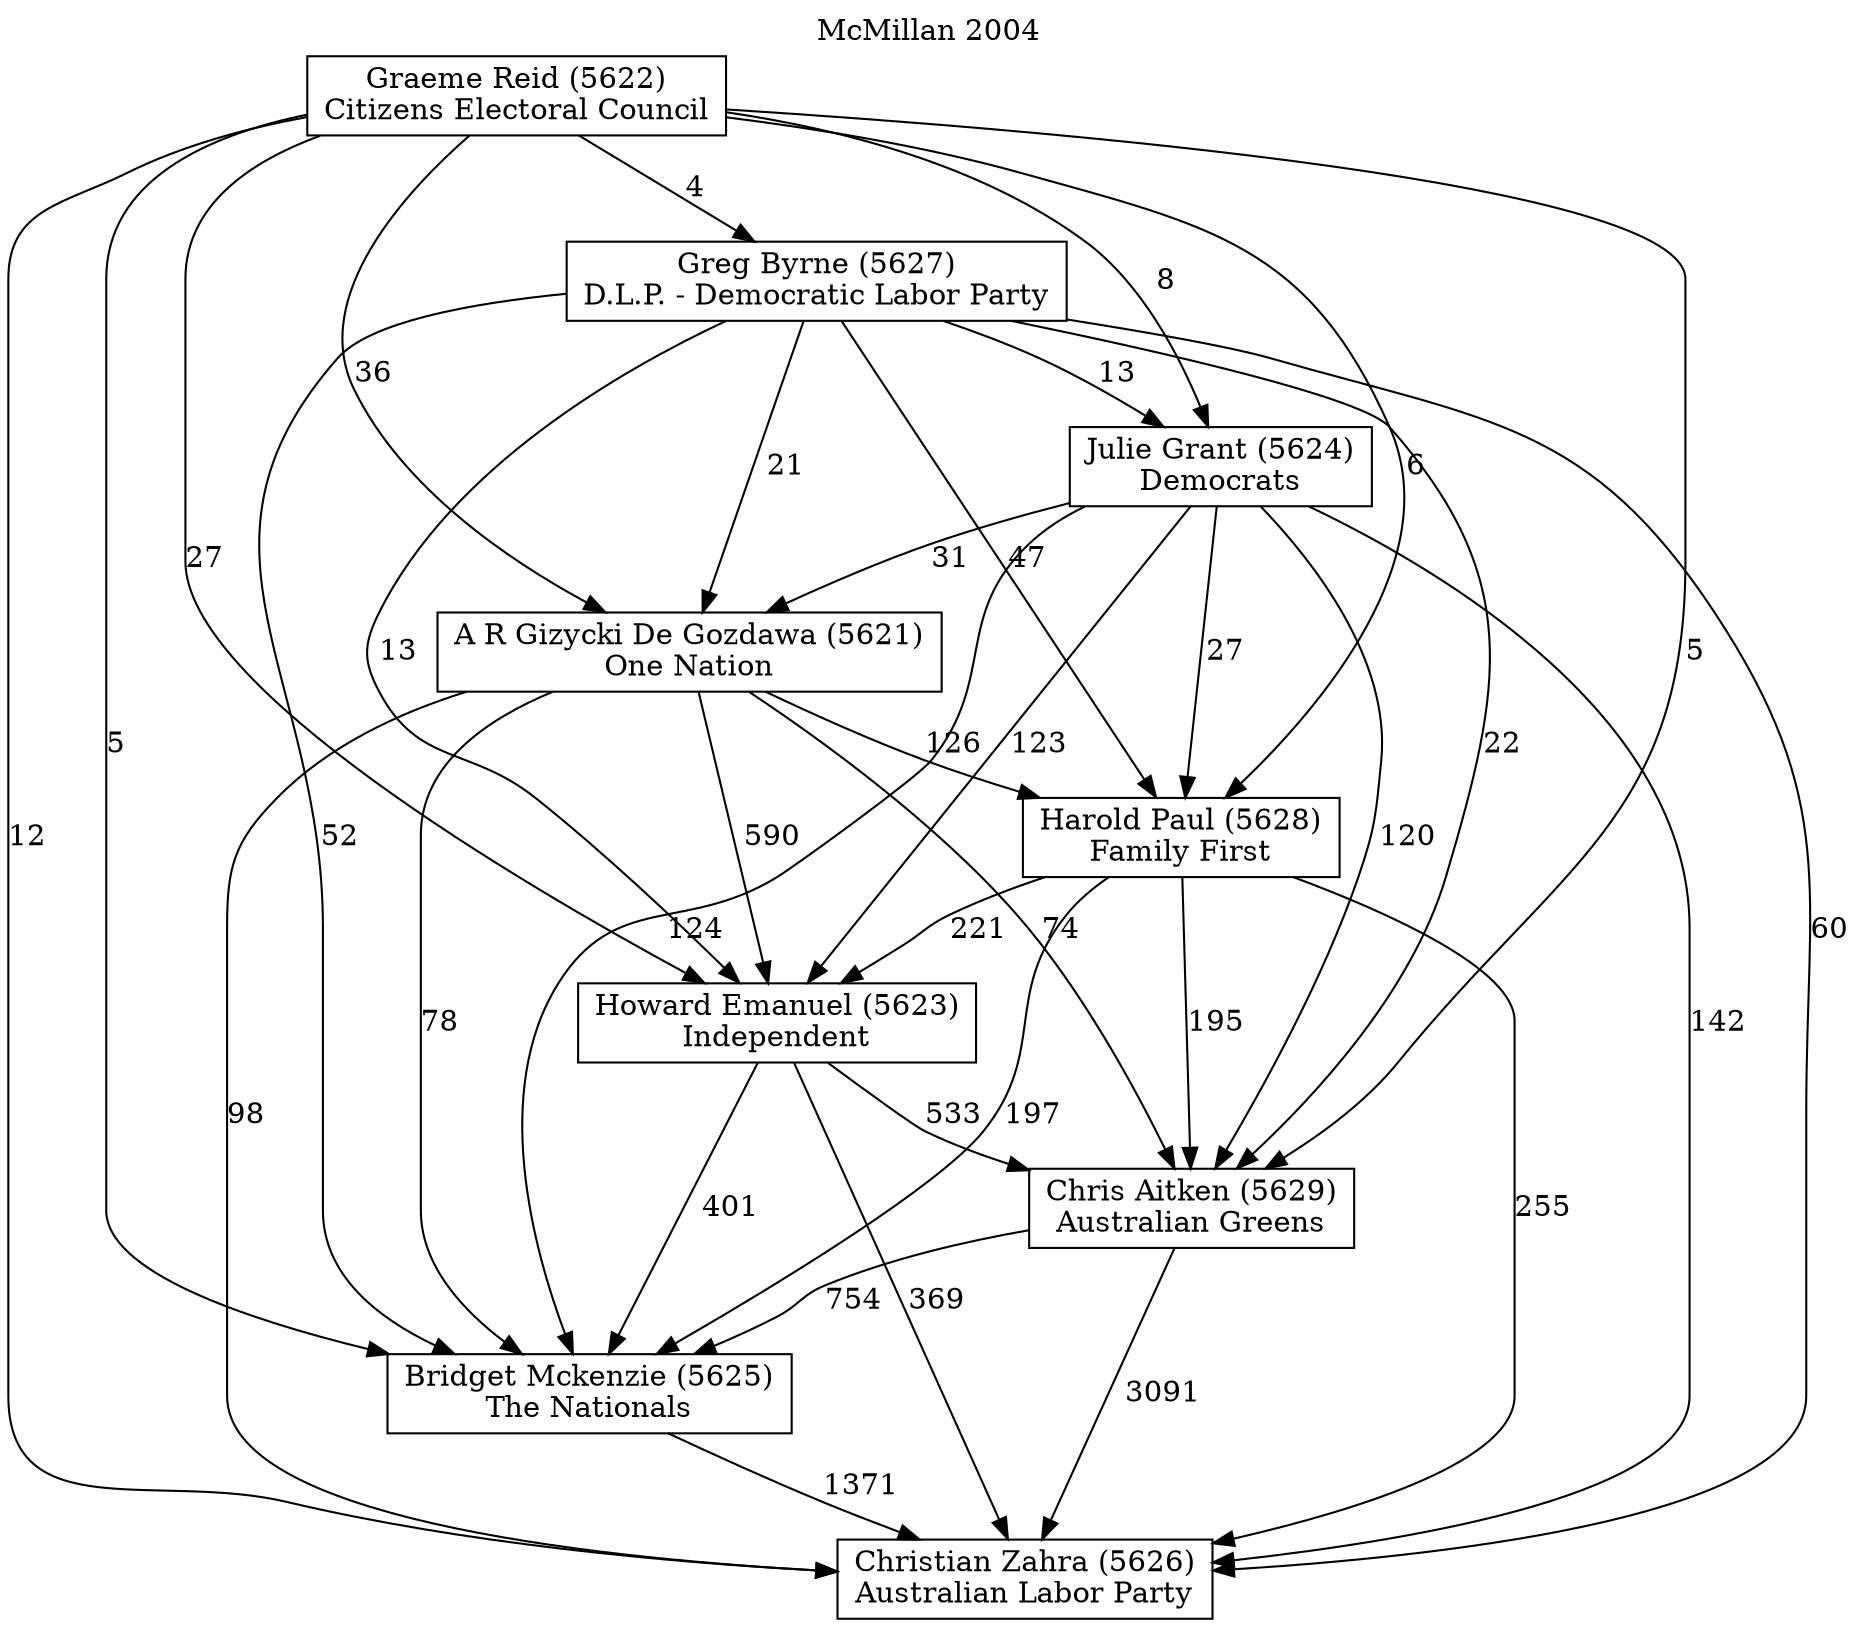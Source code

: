 // House preference flow
digraph "Christian Zahra (5626)_McMillan_2004" {
	graph [label="McMillan 2004" labelloc=t mclimit=10]
	node [shape=box]
	"A R Gizycki De Gozdawa (5621)" [label="A R Gizycki De Gozdawa (5621)
One Nation"]
	"Bridget Mckenzie (5625)" [label="Bridget Mckenzie (5625)
The Nationals"]
	"Chris Aitken (5629)" [label="Chris Aitken (5629)
Australian Greens"]
	"Christian Zahra (5626)" [label="Christian Zahra (5626)
Australian Labor Party"]
	"Graeme Reid (5622)" [label="Graeme Reid (5622)
Citizens Electoral Council"]
	"Greg Byrne (5627)" [label="Greg Byrne (5627)
D.L.P. - Democratic Labor Party"]
	"Harold Paul (5628)" [label="Harold Paul (5628)
Family First"]
	"Howard Emanuel (5623)" [label="Howard Emanuel (5623)
Independent"]
	"Julie Grant (5624)" [label="Julie Grant (5624)
Democrats"]
	"A R Gizycki De Gozdawa (5621)" -> "Bridget Mckenzie (5625)" [label=78]
	"A R Gizycki De Gozdawa (5621)" -> "Chris Aitken (5629)" [label=74]
	"A R Gizycki De Gozdawa (5621)" -> "Christian Zahra (5626)" [label=98]
	"A R Gizycki De Gozdawa (5621)" -> "Harold Paul (5628)" [label=126]
	"A R Gizycki De Gozdawa (5621)" -> "Howard Emanuel (5623)" [label=590]
	"Bridget Mckenzie (5625)" -> "Christian Zahra (5626)" [label=1371]
	"Chris Aitken (5629)" -> "Bridget Mckenzie (5625)" [label=754]
	"Chris Aitken (5629)" -> "Christian Zahra (5626)" [label=3091]
	"Graeme Reid (5622)" -> "A R Gizycki De Gozdawa (5621)" [label=36]
	"Graeme Reid (5622)" -> "Bridget Mckenzie (5625)" [label=5]
	"Graeme Reid (5622)" -> "Chris Aitken (5629)" [label=5]
	"Graeme Reid (5622)" -> "Christian Zahra (5626)" [label=12]
	"Graeme Reid (5622)" -> "Greg Byrne (5627)" [label=4]
	"Graeme Reid (5622)" -> "Harold Paul (5628)" [label=6]
	"Graeme Reid (5622)" -> "Howard Emanuel (5623)" [label=27]
	"Graeme Reid (5622)" -> "Julie Grant (5624)" [label=8]
	"Greg Byrne (5627)" -> "A R Gizycki De Gozdawa (5621)" [label=21]
	"Greg Byrne (5627)" -> "Bridget Mckenzie (5625)" [label=52]
	"Greg Byrne (5627)" -> "Chris Aitken (5629)" [label=22]
	"Greg Byrne (5627)" -> "Christian Zahra (5626)" [label=60]
	"Greg Byrne (5627)" -> "Harold Paul (5628)" [label=47]
	"Greg Byrne (5627)" -> "Howard Emanuel (5623)" [label=13]
	"Greg Byrne (5627)" -> "Julie Grant (5624)" [label=13]
	"Harold Paul (5628)" -> "Bridget Mckenzie (5625)" [label=197]
	"Harold Paul (5628)" -> "Chris Aitken (5629)" [label=195]
	"Harold Paul (5628)" -> "Christian Zahra (5626)" [label=255]
	"Harold Paul (5628)" -> "Howard Emanuel (5623)" [label=221]
	"Howard Emanuel (5623)" -> "Bridget Mckenzie (5625)" [label=401]
	"Howard Emanuel (5623)" -> "Chris Aitken (5629)" [label=533]
	"Howard Emanuel (5623)" -> "Christian Zahra (5626)" [label=369]
	"Julie Grant (5624)" -> "A R Gizycki De Gozdawa (5621)" [label=31]
	"Julie Grant (5624)" -> "Bridget Mckenzie (5625)" [label=124]
	"Julie Grant (5624)" -> "Chris Aitken (5629)" [label=120]
	"Julie Grant (5624)" -> "Christian Zahra (5626)" [label=142]
	"Julie Grant (5624)" -> "Harold Paul (5628)" [label=27]
	"Julie Grant (5624)" -> "Howard Emanuel (5623)" [label=123]
}
